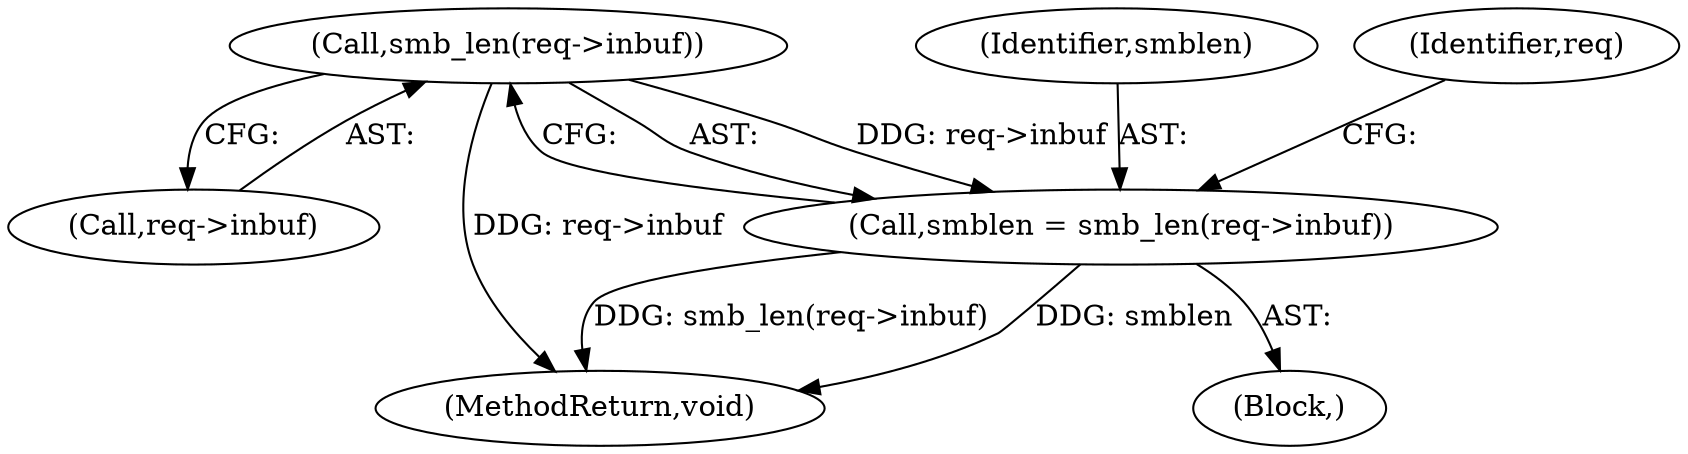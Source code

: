 digraph "0_samba_25452a2268ac7013da28125f3df22085139af12d@pointer" {
"1000110" [label="(Call,smb_len(req->inbuf))"];
"1000108" [label="(Call,smblen = smb_len(req->inbuf))"];
"1000108" [label="(Call,smblen = smb_len(req->inbuf))"];
"1000110" [label="(Call,smb_len(req->inbuf))"];
"1000109" [label="(Identifier,smblen)"];
"1000111" [label="(Call,req->inbuf)"];
"1000222" [label="(MethodReturn,void)"];
"1000126" [label="(Identifier,req)"];
"1000106" [label="(Block,)"];
"1000110" -> "1000108"  [label="AST: "];
"1000110" -> "1000111"  [label="CFG: "];
"1000111" -> "1000110"  [label="AST: "];
"1000108" -> "1000110"  [label="CFG: "];
"1000110" -> "1000222"  [label="DDG: req->inbuf"];
"1000110" -> "1000108"  [label="DDG: req->inbuf"];
"1000108" -> "1000106"  [label="AST: "];
"1000109" -> "1000108"  [label="AST: "];
"1000126" -> "1000108"  [label="CFG: "];
"1000108" -> "1000222"  [label="DDG: smblen"];
"1000108" -> "1000222"  [label="DDG: smb_len(req->inbuf)"];
}
